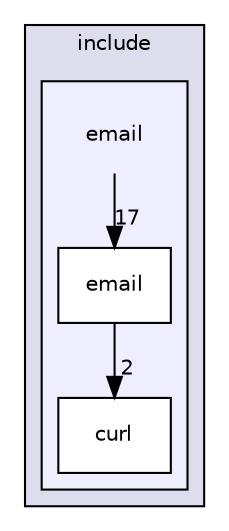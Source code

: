 digraph "include/email" {
  compound=true
  node [ fontsize="10", fontname="Helvetica"];
  edge [ labelfontsize="10", labelfontname="Helvetica"];
  subgraph clusterdir_d44c64559bbebec7f509842c48db8b23 {
    graph [ bgcolor="#ddddee", pencolor="black", label="include" fontname="Helvetica", fontsize="10", URL="dir_d44c64559bbebec7f509842c48db8b23.html"]
  subgraph clusterdir_ad3ce1c7f1742348b8130f4dda8e17a5 {
    graph [ bgcolor="#eeeeff", pencolor="black", label="" URL="dir_ad3ce1c7f1742348b8130f4dda8e17a5.html"];
    dir_ad3ce1c7f1742348b8130f4dda8e17a5 [shape=plaintext label="email"];
    dir_0a571530ab715c042e6dcc1943a3a21e [shape=box label="curl" color="black" fillcolor="white" style="filled" URL="dir_0a571530ab715c042e6dcc1943a3a21e.html"];
    dir_fd73adbdd9e4cd884094af8b77dc3fe5 [shape=box label="email" color="black" fillcolor="white" style="filled" URL="dir_fd73adbdd9e4cd884094af8b77dc3fe5.html"];
  }
  }
  dir_ad3ce1c7f1742348b8130f4dda8e17a5->dir_fd73adbdd9e4cd884094af8b77dc3fe5 [headlabel="17", labeldistance=1.5 headhref="dir_000001_000003.html"];
  dir_fd73adbdd9e4cd884094af8b77dc3fe5->dir_0a571530ab715c042e6dcc1943a3a21e [headlabel="2", labeldistance=1.5 headhref="dir_000003_000002.html"];
}
